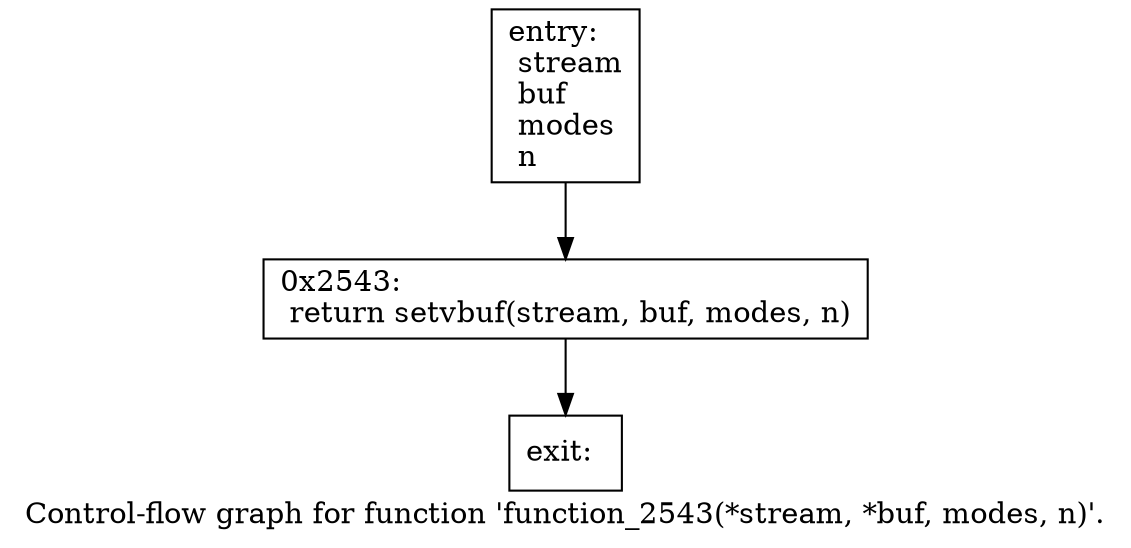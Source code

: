 digraph "Control-flow graph for function 'function_2543(*stream, *buf, modes, n)'." {
  label="Control-flow graph for function 'function_2543(*stream, *buf, modes, n)'.";
  node [shape=record];

  Node07713058 [label="{entry:\l  stream\l  buf\l  modes\l  n\l}"];
  Node07713058 -> Node07713250;
  Node07713250 [label="{0x2543:\l  return setvbuf(stream, buf, modes, n)\l}"];
  Node07713250 -> Node07712CF8;
  Node07712CF8 [label="{exit:\l}"];

}
